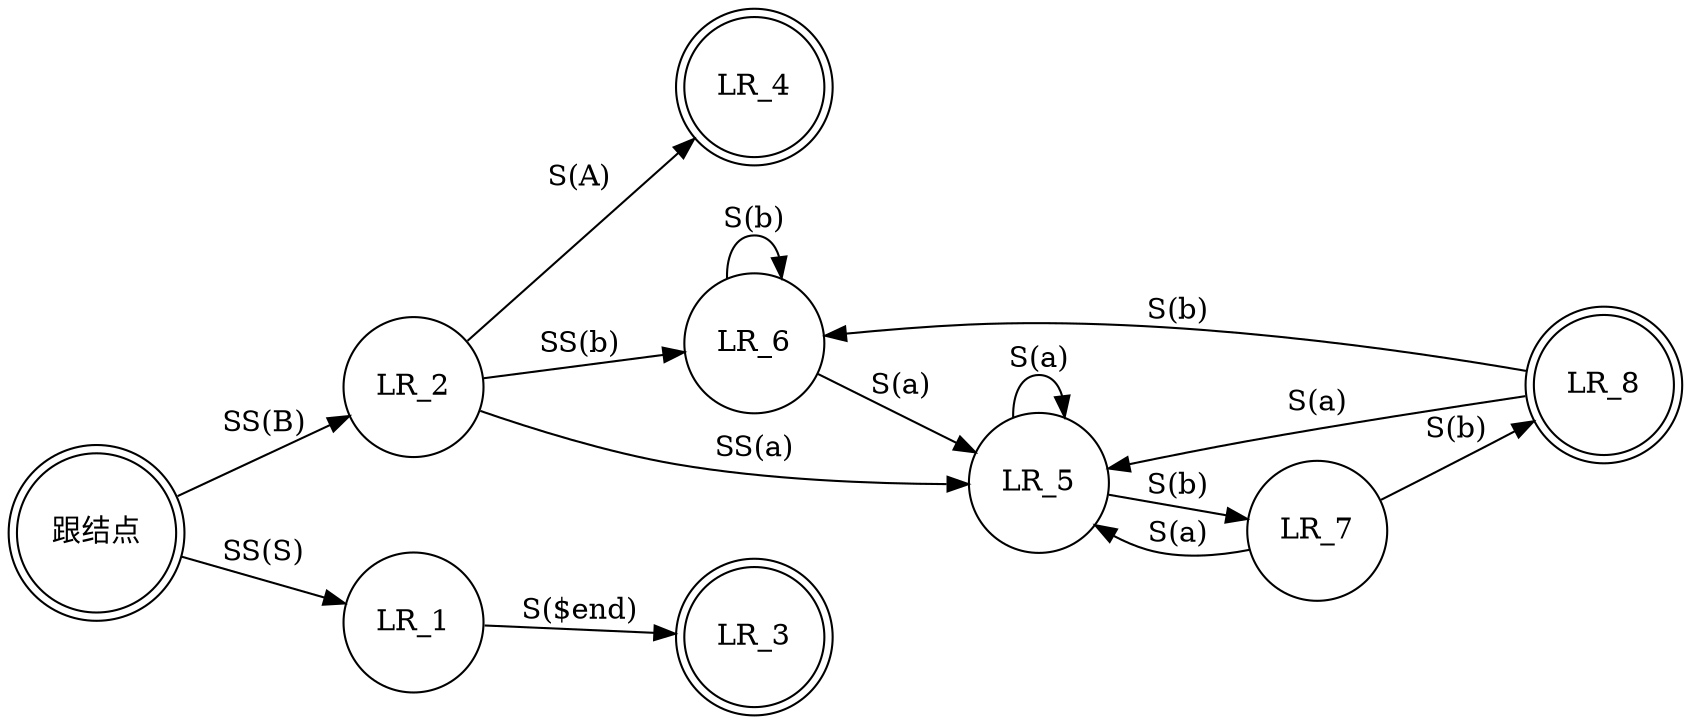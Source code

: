 digraph example1 {
	rankdir=LR
	node [shape=doublecircle]
	LR_0 [label="跟结点" fontname=SimHei]
	LR_3
	LR_4
	LR_8
	node [shape=circle]
	LR_2
	LR_1
	LR_6
	LR_5
	LR_7
	LR_8
	LR_5 -> LR_5 [label="S(a)"]
	LR_6 -> LR_6 [label="S(b)"]
	LR_6 -> LR_5 [label="S(a)"]
	LR_5 -> LR_7 [label="S(b)"]
	LR_2 -> LR_4 [label="S(A)"]
	LR_2 -> LR_5 [label="SS(a)"]
	LR_2 -> LR_6 [label="SS(b)"]
	LR_0 -> LR_1 [label="SS(S)"]
	LR_1 -> LR_3 [label="S($end)"]
	LR_0 -> LR_2 [label="SS(B)"]
	LR_7 -> LR_8 [label="S(b)"]
	LR_7 -> LR_5 [label="S(a)"]
	LR_8 -> LR_6 [label="S(b)"]
	LR_8 -> LR_5 [label="S(a)"]
}
